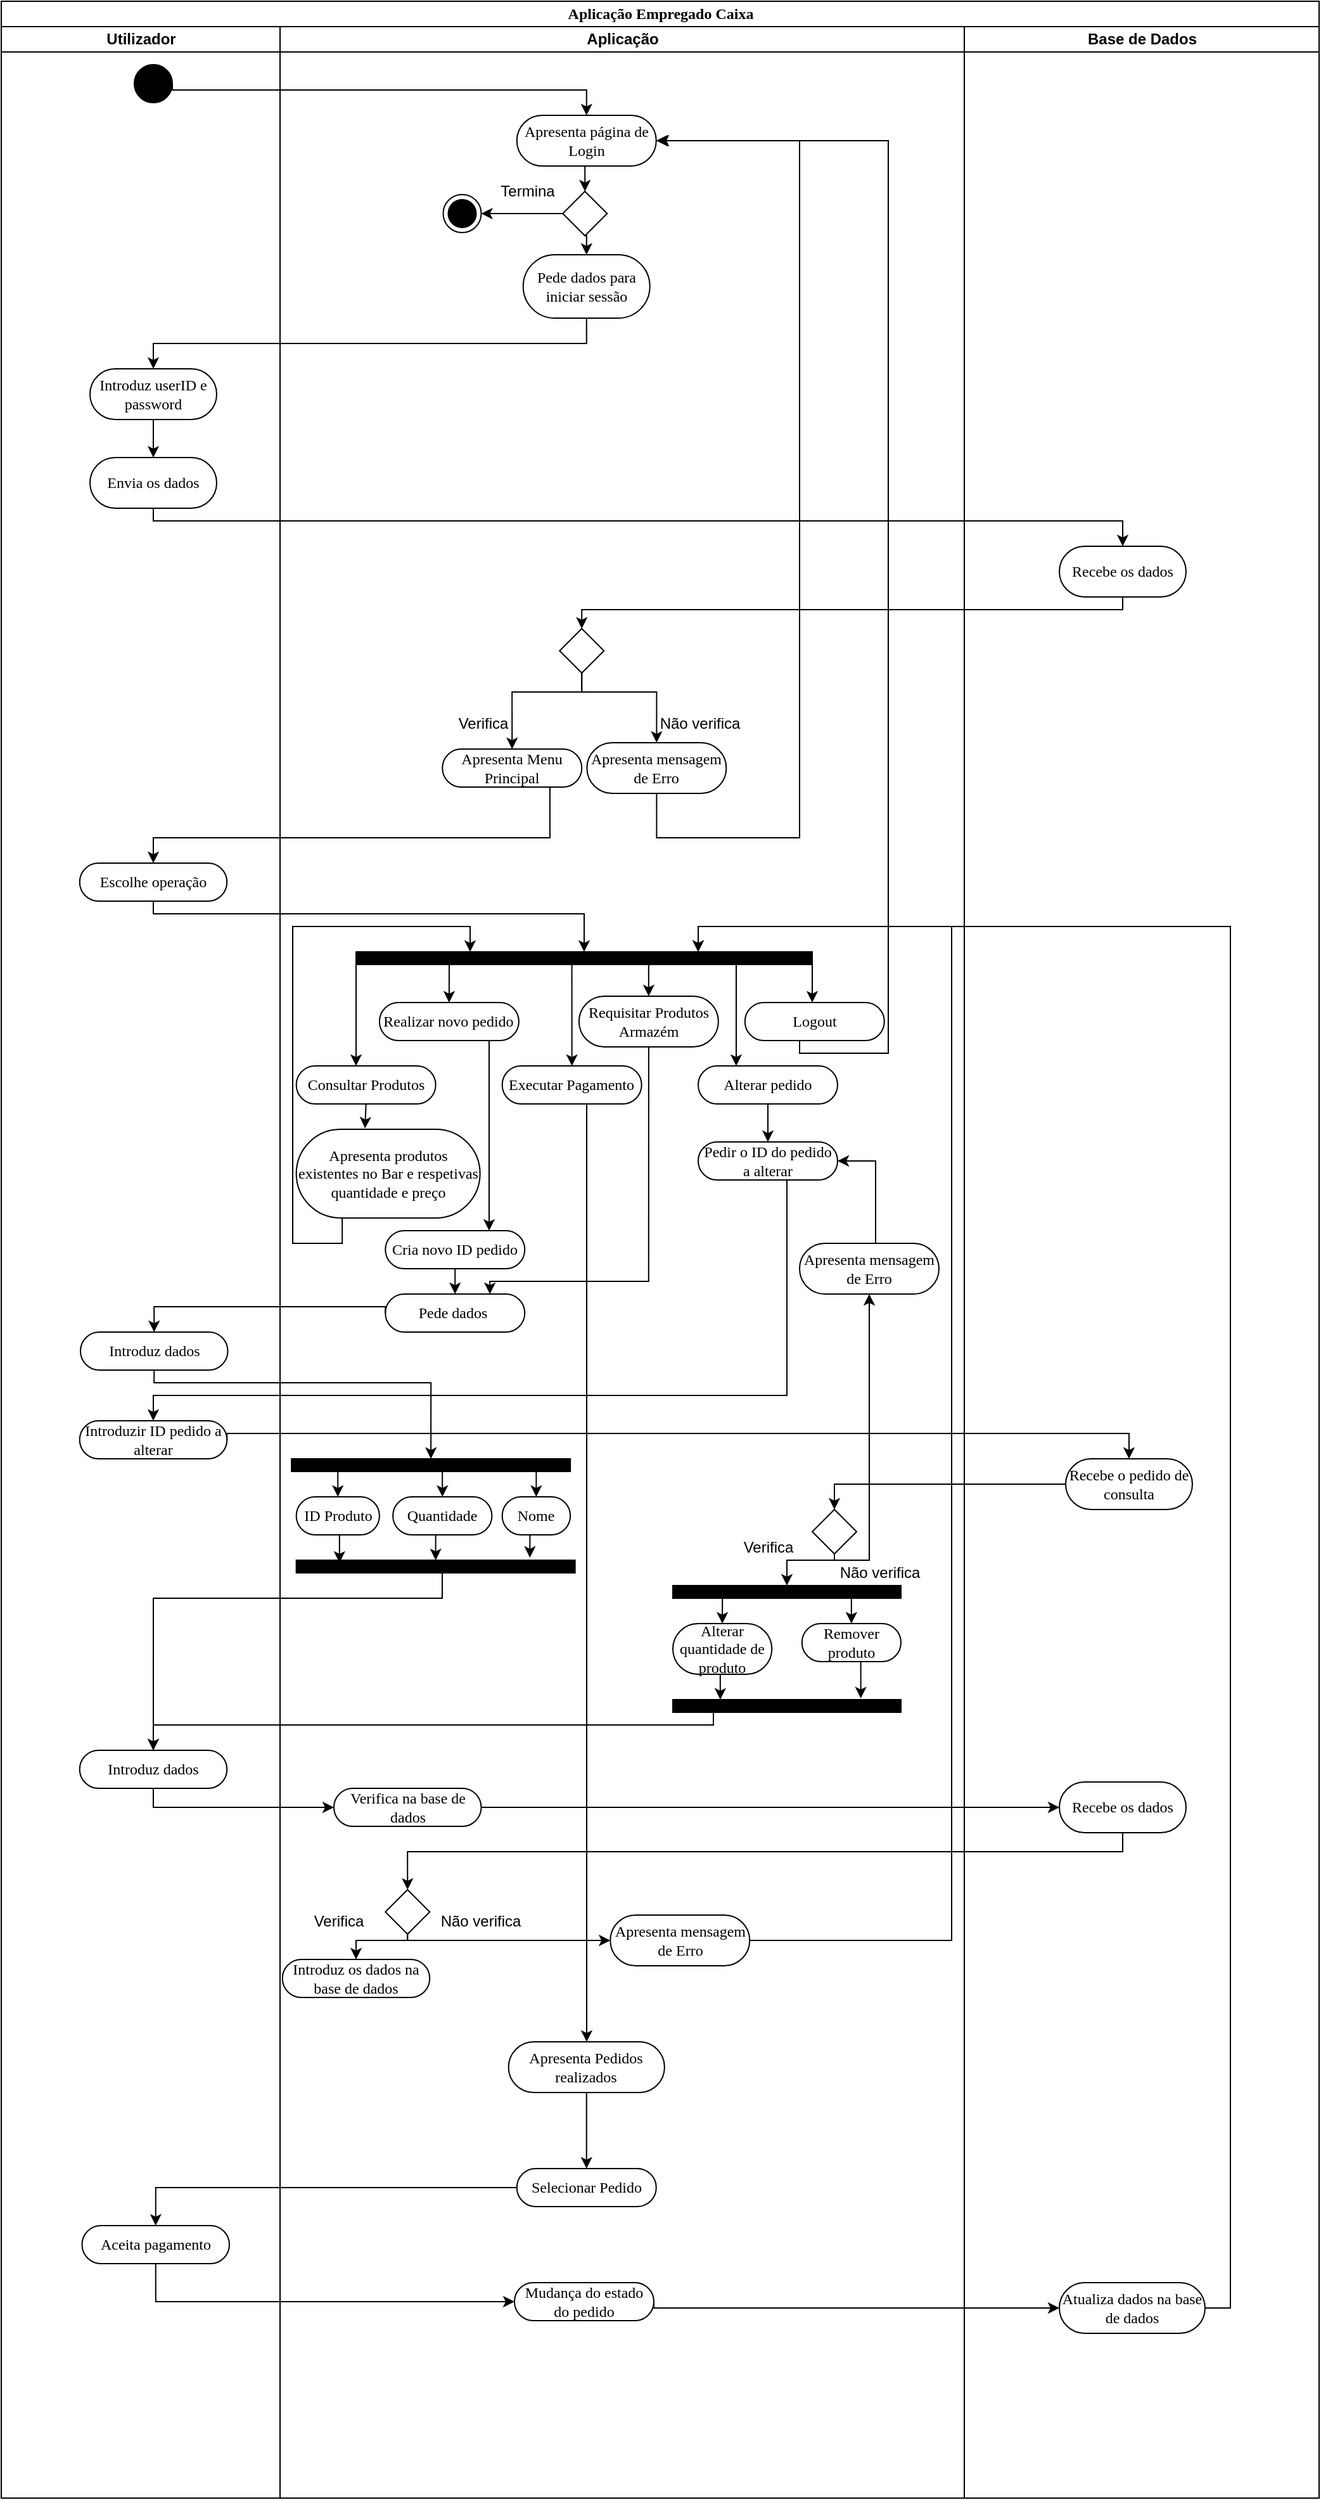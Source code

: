 <mxfile version="16.2.4" type="device"><diagram name="Page-1" id="0783ab3e-0a74-02c8-0abd-f7b4e66b4bec"><mxGraphModel dx="1261" dy="897" grid="1" gridSize="10" guides="1" tooltips="1" connect="1" arrows="1" fold="1" page="1" pageScale="1" pageWidth="850" pageHeight="1100" background="none" math="0" shadow="0"><root><mxCell id="0"/><mxCell id="1" parent="0"/><mxCell id="1c1d494c118603dd-1" value="Aplicação Empregado Caixa" style="swimlane;html=1;childLayout=stackLayout;startSize=20;rounded=0;shadow=0;comic=0;labelBackgroundColor=none;strokeWidth=1;fontFamily=Verdana;fontSize=12;align=center;" parent="1" vertex="1"><mxGeometry x="40" y="20" width="1040" height="1970" as="geometry"/></mxCell><mxCell id="1c1d494c118603dd-2" value="Utilizador" style="swimlane;html=1;startSize=20;" parent="1c1d494c118603dd-1" vertex="1"><mxGeometry y="20" width="220" height="1950" as="geometry"/></mxCell><mxCell id="60571a20871a0731-4" value="" style="ellipse;whiteSpace=wrap;html=1;rounded=0;shadow=0;comic=0;labelBackgroundColor=none;strokeWidth=1;fillColor=#000000;fontFamily=Verdana;fontSize=12;align=center;" parent="1c1d494c118603dd-2" vertex="1"><mxGeometry x="105" y="30" width="30" height="30" as="geometry"/></mxCell><mxCell id="WiKaV8xJIfg1n896hCT8-8" style="edgeStyle=orthogonalEdgeStyle;rounded=0;orthogonalLoop=1;jettySize=auto;html=1;exitX=0.5;exitY=1;exitDx=0;exitDy=0;entryX=0.5;entryY=0;entryDx=0;entryDy=0;" edge="1" parent="1c1d494c118603dd-2" source="WiKaV8xJIfg1n896hCT8-2" target="WiKaV8xJIfg1n896hCT8-7"><mxGeometry relative="1" as="geometry"/></mxCell><mxCell id="WiKaV8xJIfg1n896hCT8-2" value="Introduz userID e password" style="rounded=1;whiteSpace=wrap;html=1;shadow=0;comic=0;labelBackgroundColor=none;strokeWidth=1;fontFamily=Verdana;fontSize=12;align=center;arcSize=50;" vertex="1" parent="1c1d494c118603dd-2"><mxGeometry x="70" y="270" width="100" height="40" as="geometry"/></mxCell><mxCell id="WiKaV8xJIfg1n896hCT8-7" value="Envia os dados" style="rounded=1;whiteSpace=wrap;html=1;shadow=0;comic=0;labelBackgroundColor=none;strokeWidth=1;fontFamily=Verdana;fontSize=12;align=center;arcSize=50;" vertex="1" parent="1c1d494c118603dd-2"><mxGeometry x="70" y="340" width="100" height="40" as="geometry"/></mxCell><mxCell id="WiKaV8xJIfg1n896hCT8-70" value="Escolhe operação" style="rounded=1;whiteSpace=wrap;html=1;shadow=0;comic=0;labelBackgroundColor=none;strokeWidth=1;fontFamily=Verdana;fontSize=12;align=center;arcSize=50;" vertex="1" parent="1c1d494c118603dd-2"><mxGeometry x="61.87" y="660" width="116.25" height="30" as="geometry"/></mxCell><mxCell id="WiKaV8xJIfg1n896hCT8-84" value="Introduz dados" style="rounded=1;whiteSpace=wrap;html=1;shadow=0;comic=0;labelBackgroundColor=none;strokeWidth=1;fontFamily=Verdana;fontSize=12;align=center;arcSize=50;" vertex="1" parent="1c1d494c118603dd-2"><mxGeometry x="62.5" y="1030" width="116.25" height="30" as="geometry"/></mxCell><mxCell id="WiKaV8xJIfg1n896hCT8-108" value="Introduzir ID pedido a alterar" style="rounded=1;whiteSpace=wrap;html=1;shadow=0;comic=0;labelBackgroundColor=none;strokeWidth=1;fontFamily=Verdana;fontSize=12;align=center;arcSize=50;" vertex="1" parent="1c1d494c118603dd-2"><mxGeometry x="61.87" y="1100" width="116.25" height="30" as="geometry"/></mxCell><mxCell id="WiKaV8xJIfg1n896hCT8-122" value="Introduz dados" style="rounded=1;whiteSpace=wrap;html=1;shadow=0;comic=0;labelBackgroundColor=none;strokeWidth=1;fontFamily=Verdana;fontSize=12;align=center;arcSize=50;" vertex="1" parent="1c1d494c118603dd-2"><mxGeometry x="61.87" y="1360" width="116.25" height="30" as="geometry"/></mxCell><mxCell id="WiKaV8xJIfg1n896hCT8-198" value="Aceita pagamento" style="rounded=1;whiteSpace=wrap;html=1;shadow=0;comic=0;labelBackgroundColor=none;strokeWidth=1;fontFamily=Verdana;fontSize=12;align=center;arcSize=50;" vertex="1" parent="1c1d494c118603dd-2"><mxGeometry x="63.75" y="1735" width="116.25" height="30" as="geometry"/></mxCell><mxCell id="WiKaV8xJIfg1n896hCT8-199" style="edgeStyle=orthogonalEdgeStyle;rounded=0;orthogonalLoop=1;jettySize=auto;html=1;exitX=0;exitY=0.5;exitDx=0;exitDy=0;entryX=0.5;entryY=0;entryDx=0;entryDy=0;" edge="1" parent="1c1d494c118603dd-1" source="WiKaV8xJIfg1n896hCT8-197" target="WiKaV8xJIfg1n896hCT8-198"><mxGeometry relative="1" as="geometry"/></mxCell><mxCell id="1c1d494c118603dd-3" value="Aplicação" style="swimlane;html=1;startSize=20;" parent="1c1d494c118603dd-1" vertex="1"><mxGeometry x="220" y="20" width="540" height="1950" as="geometry"/></mxCell><mxCell id="WiKaV8xJIfg1n896hCT8-59" style="edgeStyle=orthogonalEdgeStyle;rounded=0;orthogonalLoop=1;jettySize=auto;html=1;exitX=0.5;exitY=1;exitDx=0;exitDy=0;entryX=0.5;entryY=0;entryDx=0;entryDy=0;" edge="1" parent="1c1d494c118603dd-3" source="60571a20871a0731-8" target="WiKaV8xJIfg1n896hCT8-57"><mxGeometry relative="1" as="geometry"/></mxCell><mxCell id="60571a20871a0731-8" value="Apresenta página de Login" style="rounded=1;whiteSpace=wrap;html=1;shadow=0;comic=0;labelBackgroundColor=none;strokeWidth=1;fontFamily=Verdana;fontSize=12;align=center;arcSize=50;" parent="1c1d494c118603dd-3" vertex="1"><mxGeometry x="186.88" y="70" width="110" height="40" as="geometry"/></mxCell><mxCell id="WiKaV8xJIfg1n896hCT8-1" value="Pede dados para iniciar sessão" style="rounded=1;whiteSpace=wrap;html=1;shadow=0;comic=0;labelBackgroundColor=none;strokeWidth=1;fontFamily=Verdana;fontSize=12;align=center;arcSize=50;" vertex="1" parent="1c1d494c118603dd-3"><mxGeometry x="191.88" y="180" width="100" height="50" as="geometry"/></mxCell><mxCell id="WiKaV8xJIfg1n896hCT8-24" value="Apresenta Menu Principal" style="rounded=1;whiteSpace=wrap;html=1;shadow=0;comic=0;labelBackgroundColor=none;strokeWidth=1;fontFamily=Verdana;fontSize=12;align=center;arcSize=50;" vertex="1" parent="1c1d494c118603dd-3"><mxGeometry x="128.13" y="570" width="110" height="30" as="geometry"/></mxCell><mxCell id="WiKaV8xJIfg1n896hCT8-46" style="edgeStyle=orthogonalEdgeStyle;rounded=0;orthogonalLoop=1;jettySize=auto;html=1;exitX=0.5;exitY=1;exitDx=0;exitDy=0;" edge="1" parent="1c1d494c118603dd-3" source="WiKaV8xJIfg1n896hCT8-26" target="WiKaV8xJIfg1n896hCT8-39"><mxGeometry relative="1" as="geometry"><Array as="points"><mxPoint x="420" y="740"/></Array></mxGeometry></mxCell><mxCell id="WiKaV8xJIfg1n896hCT8-47" style="edgeStyle=orthogonalEdgeStyle;rounded=0;orthogonalLoop=1;jettySize=auto;html=1;exitX=0.5;exitY=1;exitDx=0;exitDy=0;" edge="1" parent="1c1d494c118603dd-3" source="WiKaV8xJIfg1n896hCT8-26" target="WiKaV8xJIfg1n896hCT8-40"><mxGeometry relative="1" as="geometry"><Array as="points"><mxPoint x="360" y="740"/></Array></mxGeometry></mxCell><mxCell id="WiKaV8xJIfg1n896hCT8-50" style="edgeStyle=orthogonalEdgeStyle;rounded=0;orthogonalLoop=1;jettySize=auto;html=1;exitX=0.5;exitY=1;exitDx=0;exitDy=0;entryX=0.5;entryY=0;entryDx=0;entryDy=0;" edge="1" parent="1c1d494c118603dd-3" source="WiKaV8xJIfg1n896hCT8-26" target="WiKaV8xJIfg1n896hCT8-37"><mxGeometry relative="1" as="geometry"><Array as="points"><mxPoint x="133" y="740"/></Array></mxGeometry></mxCell><mxCell id="WiKaV8xJIfg1n896hCT8-51" style="edgeStyle=orthogonalEdgeStyle;rounded=0;orthogonalLoop=1;jettySize=auto;html=1;exitX=0.5;exitY=1;exitDx=0;exitDy=0;" edge="1" parent="1c1d494c118603dd-3" source="WiKaV8xJIfg1n896hCT8-26" target="WiKaV8xJIfg1n896hCT8-38"><mxGeometry relative="1" as="geometry"><Array as="points"><mxPoint x="60" y="740"/></Array></mxGeometry></mxCell><mxCell id="WiKaV8xJIfg1n896hCT8-189" style="edgeStyle=orthogonalEdgeStyle;rounded=0;orthogonalLoop=1;jettySize=auto;html=1;exitX=0.5;exitY=1;exitDx=0;exitDy=0;entryX=0.5;entryY=0;entryDx=0;entryDy=0;" edge="1" parent="1c1d494c118603dd-3" source="WiKaV8xJIfg1n896hCT8-26" target="WiKaV8xJIfg1n896hCT8-186"><mxGeometry relative="1" as="geometry"><Array as="points"><mxPoint x="230" y="740"/></Array></mxGeometry></mxCell><mxCell id="WiKaV8xJIfg1n896hCT8-190" style="edgeStyle=orthogonalEdgeStyle;rounded=0;orthogonalLoop=1;jettySize=auto;html=1;exitX=0.75;exitY=1;exitDx=0;exitDy=0;entryX=0.5;entryY=0;entryDx=0;entryDy=0;" edge="1" parent="1c1d494c118603dd-3" source="WiKaV8xJIfg1n896hCT8-26" target="WiKaV8xJIfg1n896hCT8-184"><mxGeometry relative="1" as="geometry"><Array as="points"><mxPoint x="291" y="740"/></Array></mxGeometry></mxCell><mxCell id="WiKaV8xJIfg1n896hCT8-26" value="" style="whiteSpace=wrap;html=1;rounded=0;shadow=0;comic=0;labelBackgroundColor=none;strokeWidth=1;fillColor=#000000;fontFamily=Verdana;fontSize=12;align=center;rotation=0;" vertex="1" parent="1c1d494c118603dd-3"><mxGeometry x="60" y="730" width="360" height="10" as="geometry"/></mxCell><mxCell id="WiKaV8xJIfg1n896hCT8-188" style="edgeStyle=orthogonalEdgeStyle;rounded=0;orthogonalLoop=1;jettySize=auto;html=1;exitX=0.75;exitY=1;exitDx=0;exitDy=0;" edge="1" parent="1c1d494c118603dd-3" source="WiKaV8xJIfg1n896hCT8-37" target="WiKaV8xJIfg1n896hCT8-101"><mxGeometry relative="1" as="geometry"><Array as="points"><mxPoint x="165" y="800"/></Array></mxGeometry></mxCell><mxCell id="WiKaV8xJIfg1n896hCT8-37" value="Realizar novo pedido" style="rounded=1;whiteSpace=wrap;html=1;shadow=0;comic=0;labelBackgroundColor=none;strokeWidth=1;fontFamily=Verdana;fontSize=12;align=center;arcSize=50;" vertex="1" parent="1c1d494c118603dd-3"><mxGeometry x="78.45" y="770" width="110" height="30" as="geometry"/></mxCell><mxCell id="WiKaV8xJIfg1n896hCT8-187" style="edgeStyle=orthogonalEdgeStyle;rounded=0;orthogonalLoop=1;jettySize=auto;html=1;exitX=0.5;exitY=1;exitDx=0;exitDy=0;entryX=0.374;entryY=-0.01;entryDx=0;entryDy=0;entryPerimeter=0;" edge="1" parent="1c1d494c118603dd-3" source="WiKaV8xJIfg1n896hCT8-38" target="WiKaV8xJIfg1n896hCT8-75"><mxGeometry relative="1" as="geometry"/></mxCell><mxCell id="WiKaV8xJIfg1n896hCT8-38" value="Consultar Produtos" style="rounded=1;whiteSpace=wrap;html=1;shadow=0;comic=0;labelBackgroundColor=none;strokeWidth=1;fontFamily=Verdana;fontSize=12;align=center;arcSize=50;" vertex="1" parent="1c1d494c118603dd-3"><mxGeometry x="12.83" y="820" width="110" height="30" as="geometry"/></mxCell><mxCell id="WiKaV8xJIfg1n896hCT8-73" style="edgeStyle=orthogonalEdgeStyle;rounded=0;orthogonalLoop=1;jettySize=auto;html=1;exitX=0.5;exitY=1;exitDx=0;exitDy=0;entryX=1;entryY=0.5;entryDx=0;entryDy=0;" edge="1" parent="1c1d494c118603dd-3" source="WiKaV8xJIfg1n896hCT8-39" target="60571a20871a0731-8"><mxGeometry relative="1" as="geometry"><Array as="points"><mxPoint x="410" y="800"/><mxPoint x="410" y="810"/><mxPoint x="480" y="810"/><mxPoint x="480" y="90"/></Array></mxGeometry></mxCell><mxCell id="WiKaV8xJIfg1n896hCT8-39" value="Logout" style="rounded=1;whiteSpace=wrap;html=1;shadow=0;comic=0;labelBackgroundColor=none;strokeWidth=1;fontFamily=Verdana;fontSize=12;align=center;arcSize=50;" vertex="1" parent="1c1d494c118603dd-3"><mxGeometry x="366.88" y="770" width="110" height="30" as="geometry"/></mxCell><mxCell id="WiKaV8xJIfg1n896hCT8-111" style="edgeStyle=orthogonalEdgeStyle;rounded=0;orthogonalLoop=1;jettySize=auto;html=1;exitX=0.5;exitY=1;exitDx=0;exitDy=0;entryX=0.5;entryY=0;entryDx=0;entryDy=0;" edge="1" parent="1c1d494c118603dd-3" source="WiKaV8xJIfg1n896hCT8-40" target="WiKaV8xJIfg1n896hCT8-109"><mxGeometry relative="1" as="geometry"><Array as="points"><mxPoint x="385" y="850"/></Array></mxGeometry></mxCell><mxCell id="WiKaV8xJIfg1n896hCT8-40" value="Alterar pedido" style="rounded=1;whiteSpace=wrap;html=1;shadow=0;comic=0;labelBackgroundColor=none;strokeWidth=1;fontFamily=Verdana;fontSize=12;align=center;arcSize=50;" vertex="1" parent="1c1d494c118603dd-3"><mxGeometry x="330" y="820" width="110" height="30" as="geometry"/></mxCell><mxCell id="WiKaV8xJIfg1n896hCT8-14" value="" style="rhombus;whiteSpace=wrap;html=1;" vertex="1" parent="1c1d494c118603dd-3"><mxGeometry x="220.63" y="475" width="35" height="35" as="geometry"/></mxCell><mxCell id="WiKaV8xJIfg1n896hCT8-18" style="edgeStyle=orthogonalEdgeStyle;rounded=0;orthogonalLoop=1;jettySize=auto;html=1;exitX=0.5;exitY=1;exitDx=0;exitDy=0;entryX=0.5;entryY=0;entryDx=0;entryDy=0;" edge="1" parent="1c1d494c118603dd-3" source="WiKaV8xJIfg1n896hCT8-14" target="WiKaV8xJIfg1n896hCT8-24"><mxGeometry relative="1" as="geometry"><mxPoint x="183.13" y="540" as="targetPoint"/><Array as="points"><mxPoint x="238" y="525"/><mxPoint x="183" y="525"/></Array></mxGeometry></mxCell><mxCell id="WiKaV8xJIfg1n896hCT8-20" style="edgeStyle=orthogonalEdgeStyle;rounded=0;orthogonalLoop=1;jettySize=auto;html=1;exitX=0.5;exitY=1;exitDx=0;exitDy=0;entryX=0.5;entryY=0;entryDx=0;entryDy=0;" edge="1" parent="1c1d494c118603dd-3" source="WiKaV8xJIfg1n896hCT8-14" target="WiKaV8xJIfg1n896hCT8-77"><mxGeometry relative="1" as="geometry"><mxPoint x="298.13" y="540" as="targetPoint"/><Array as="points"><mxPoint x="238" y="525"/><mxPoint x="297" y="525"/></Array></mxGeometry></mxCell><mxCell id="WiKaV8xJIfg1n896hCT8-53" value="" style="ellipse;html=1;shape=endState;fillColor=#000000;strokeColor=#000000;" vertex="1" parent="1c1d494c118603dd-3"><mxGeometry x="128.75" y="132.5" width="30" height="30" as="geometry"/></mxCell><mxCell id="WiKaV8xJIfg1n896hCT8-60" style="edgeStyle=orthogonalEdgeStyle;rounded=0;orthogonalLoop=1;jettySize=auto;html=1;exitX=0.5;exitY=1;exitDx=0;exitDy=0;entryX=0.5;entryY=0;entryDx=0;entryDy=0;" edge="1" parent="1c1d494c118603dd-3" source="WiKaV8xJIfg1n896hCT8-57" target="WiKaV8xJIfg1n896hCT8-1"><mxGeometry relative="1" as="geometry"/></mxCell><mxCell id="WiKaV8xJIfg1n896hCT8-61" style="edgeStyle=orthogonalEdgeStyle;rounded=0;orthogonalLoop=1;jettySize=auto;html=1;exitX=0;exitY=0.5;exitDx=0;exitDy=0;entryX=1;entryY=0.5;entryDx=0;entryDy=0;" edge="1" parent="1c1d494c118603dd-3" source="WiKaV8xJIfg1n896hCT8-57" target="WiKaV8xJIfg1n896hCT8-53"><mxGeometry relative="1" as="geometry"/></mxCell><mxCell id="WiKaV8xJIfg1n896hCT8-57" value="" style="rhombus;whiteSpace=wrap;html=1;" vertex="1" parent="1c1d494c118603dd-3"><mxGeometry x="223.13" y="130" width="35" height="35" as="geometry"/></mxCell><mxCell id="WiKaV8xJIfg1n896hCT8-181" style="edgeStyle=orthogonalEdgeStyle;rounded=0;orthogonalLoop=1;jettySize=auto;html=1;exitX=0.25;exitY=1;exitDx=0;exitDy=0;entryX=0.25;entryY=0;entryDx=0;entryDy=0;" edge="1" parent="1c1d494c118603dd-3" source="WiKaV8xJIfg1n896hCT8-75" target="WiKaV8xJIfg1n896hCT8-26"><mxGeometry relative="1" as="geometry"><Array as="points"><mxPoint x="49" y="960"/><mxPoint x="10" y="960"/><mxPoint x="10" y="710"/><mxPoint x="150" y="710"/></Array></mxGeometry></mxCell><mxCell id="WiKaV8xJIfg1n896hCT8-75" value="Apresenta produtos existentes no Bar e respetivas quantidade e preço" style="rounded=1;whiteSpace=wrap;html=1;shadow=0;comic=0;labelBackgroundColor=none;strokeWidth=1;fontFamily=Verdana;fontSize=12;align=center;arcSize=50;" vertex="1" parent="1c1d494c118603dd-3"><mxGeometry x="12.83" y="870" width="145" height="70" as="geometry"/></mxCell><mxCell id="WiKaV8xJIfg1n896hCT8-80" style="edgeStyle=orthogonalEdgeStyle;rounded=0;orthogonalLoop=1;jettySize=auto;html=1;exitX=0.5;exitY=1;exitDx=0;exitDy=0;" edge="1" parent="1c1d494c118603dd-3" source="WiKaV8xJIfg1n896hCT8-77"><mxGeometry relative="1" as="geometry"><mxPoint x="298" y="90" as="targetPoint"/><Array as="points"><mxPoint x="298" y="640"/><mxPoint x="410" y="640"/><mxPoint x="410" y="90"/></Array></mxGeometry></mxCell><mxCell id="WiKaV8xJIfg1n896hCT8-77" value="Apresenta mensagem de Erro" style="rounded=1;whiteSpace=wrap;html=1;shadow=0;comic=0;labelBackgroundColor=none;strokeWidth=1;fontFamily=Verdana;fontSize=12;align=center;arcSize=50;" vertex="1" parent="1c1d494c118603dd-3"><mxGeometry x="242.19" y="565" width="110" height="40" as="geometry"/></mxCell><mxCell id="WiKaV8xJIfg1n896hCT8-95" style="edgeStyle=orthogonalEdgeStyle;rounded=0;orthogonalLoop=1;jettySize=auto;html=1;exitX=0.5;exitY=1;exitDx=0;exitDy=0;entryX=0.5;entryY=0;entryDx=0;entryDy=0;" edge="1" parent="1c1d494c118603dd-3" source="WiKaV8xJIfg1n896hCT8-91" target="WiKaV8xJIfg1n896hCT8-92"><mxGeometry relative="1" as="geometry"><Array as="points"><mxPoint x="46.07" y="1140"/></Array></mxGeometry></mxCell><mxCell id="WiKaV8xJIfg1n896hCT8-96" style="edgeStyle=orthogonalEdgeStyle;rounded=0;orthogonalLoop=1;jettySize=auto;html=1;exitX=0.5;exitY=1;exitDx=0;exitDy=0;entryX=0.5;entryY=0;entryDx=0;entryDy=0;" edge="1" parent="1c1d494c118603dd-3" source="WiKaV8xJIfg1n896hCT8-91" target="WiKaV8xJIfg1n896hCT8-94"><mxGeometry relative="1" as="geometry"><Array as="points"><mxPoint x="202.07" y="1140"/></Array></mxGeometry></mxCell><mxCell id="WiKaV8xJIfg1n896hCT8-97" style="edgeStyle=orthogonalEdgeStyle;rounded=0;orthogonalLoop=1;jettySize=auto;html=1;exitX=0.5;exitY=1;exitDx=0;exitDy=0;entryX=0.5;entryY=0;entryDx=0;entryDy=0;" edge="1" parent="1c1d494c118603dd-3" source="WiKaV8xJIfg1n896hCT8-91" target="WiKaV8xJIfg1n896hCT8-93"><mxGeometry relative="1" as="geometry"/></mxCell><mxCell id="WiKaV8xJIfg1n896hCT8-91" value="" style="whiteSpace=wrap;html=1;rounded=0;shadow=0;comic=0;labelBackgroundColor=none;strokeWidth=1;fillColor=#000000;fontFamily=Verdana;fontSize=12;align=center;rotation=0;" vertex="1" parent="1c1d494c118603dd-3"><mxGeometry x="9.07" y="1130" width="220" height="10" as="geometry"/></mxCell><mxCell id="WiKaV8xJIfg1n896hCT8-195" style="edgeStyle=orthogonalEdgeStyle;rounded=0;orthogonalLoop=1;jettySize=auto;html=1;exitX=0.5;exitY=1;exitDx=0;exitDy=0;entryX=0.155;entryY=0.2;entryDx=0;entryDy=0;entryPerimeter=0;" edge="1" parent="1c1d494c118603dd-3" source="WiKaV8xJIfg1n896hCT8-92" target="WiKaV8xJIfg1n896hCT8-126"><mxGeometry relative="1" as="geometry"/></mxCell><mxCell id="WiKaV8xJIfg1n896hCT8-92" value="ID Produto" style="rounded=1;whiteSpace=wrap;html=1;shadow=0;comic=0;labelBackgroundColor=none;strokeWidth=1;fontFamily=Verdana;fontSize=12;align=center;arcSize=50;" vertex="1" parent="1c1d494c118603dd-3"><mxGeometry x="12.83" y="1160" width="65.62" height="30" as="geometry"/></mxCell><mxCell id="WiKaV8xJIfg1n896hCT8-93" value="Quantidade" style="rounded=1;whiteSpace=wrap;html=1;shadow=0;comic=0;labelBackgroundColor=none;strokeWidth=1;fontFamily=Verdana;fontSize=12;align=center;arcSize=50;" vertex="1" parent="1c1d494c118603dd-3"><mxGeometry x="89.07" y="1160" width="78.12" height="30" as="geometry"/></mxCell><mxCell id="WiKaV8xJIfg1n896hCT8-128" style="edgeStyle=orthogonalEdgeStyle;rounded=0;orthogonalLoop=1;jettySize=auto;html=1;exitX=0.5;exitY=1;exitDx=0;exitDy=0;entryX=0.838;entryY=-0.2;entryDx=0;entryDy=0;entryPerimeter=0;" edge="1" parent="1c1d494c118603dd-3" source="WiKaV8xJIfg1n896hCT8-94" target="WiKaV8xJIfg1n896hCT8-126"><mxGeometry relative="1" as="geometry"/></mxCell><mxCell id="WiKaV8xJIfg1n896hCT8-94" value="Nome" style="rounded=1;whiteSpace=wrap;html=1;shadow=0;comic=0;labelBackgroundColor=none;strokeWidth=1;fontFamily=Verdana;fontSize=12;align=center;arcSize=50;" vertex="1" parent="1c1d494c118603dd-3"><mxGeometry x="175.33" y="1160" width="53.74" height="30" as="geometry"/></mxCell><mxCell id="WiKaV8xJIfg1n896hCT8-104" style="edgeStyle=orthogonalEdgeStyle;rounded=0;orthogonalLoop=1;jettySize=auto;html=1;exitX=0.5;exitY=1;exitDx=0;exitDy=0;entryX=0.5;entryY=0;entryDx=0;entryDy=0;" edge="1" parent="1c1d494c118603dd-3" source="WiKaV8xJIfg1n896hCT8-101" target="WiKaV8xJIfg1n896hCT8-102"><mxGeometry relative="1" as="geometry"/></mxCell><mxCell id="WiKaV8xJIfg1n896hCT8-101" value="Cria novo ID pedido" style="rounded=1;whiteSpace=wrap;html=1;shadow=0;comic=0;labelBackgroundColor=none;strokeWidth=1;fontFamily=Verdana;fontSize=12;align=center;arcSize=50;" vertex="1" parent="1c1d494c118603dd-3"><mxGeometry x="83.13" y="950" width="110" height="30" as="geometry"/></mxCell><mxCell id="WiKaV8xJIfg1n896hCT8-102" value="Pede dados&amp;nbsp;" style="rounded=1;whiteSpace=wrap;html=1;shadow=0;comic=0;labelBackgroundColor=none;strokeWidth=1;fontFamily=Verdana;fontSize=12;align=center;arcSize=50;" vertex="1" parent="1c1d494c118603dd-3"><mxGeometry x="83.13" y="1000" width="110" height="30" as="geometry"/></mxCell><mxCell id="WiKaV8xJIfg1n896hCT8-109" value="Pedir o ID do pedido a alterar" style="rounded=1;whiteSpace=wrap;html=1;shadow=0;comic=0;labelBackgroundColor=none;strokeWidth=1;fontFamily=Verdana;fontSize=12;align=center;arcSize=50;" vertex="1" parent="1c1d494c118603dd-3"><mxGeometry x="330" y="880" width="110" height="30" as="geometry"/></mxCell><mxCell id="WiKaV8xJIfg1n896hCT8-120" style="edgeStyle=orthogonalEdgeStyle;rounded=0;orthogonalLoop=1;jettySize=auto;html=1;exitX=0.25;exitY=1;exitDx=0;exitDy=0;entryX=0.5;entryY=0;entryDx=0;entryDy=0;" edge="1" parent="1c1d494c118603dd-3" source="WiKaV8xJIfg1n896hCT8-114" target="WiKaV8xJIfg1n896hCT8-118"><mxGeometry relative="1" as="geometry"/></mxCell><mxCell id="WiKaV8xJIfg1n896hCT8-121" style="edgeStyle=orthogonalEdgeStyle;rounded=0;orthogonalLoop=1;jettySize=auto;html=1;exitX=0.75;exitY=1;exitDx=0;exitDy=0;entryX=0.5;entryY=0;entryDx=0;entryDy=0;" edge="1" parent="1c1d494c118603dd-3" source="WiKaV8xJIfg1n896hCT8-114" target="WiKaV8xJIfg1n896hCT8-119"><mxGeometry relative="1" as="geometry"><Array as="points"><mxPoint x="451.37" y="1240"/></Array></mxGeometry></mxCell><mxCell id="WiKaV8xJIfg1n896hCT8-114" value="" style="whiteSpace=wrap;html=1;rounded=0;shadow=0;comic=0;labelBackgroundColor=none;strokeWidth=1;fillColor=#000000;fontFamily=Verdana;fontSize=12;align=center;rotation=0;" vertex="1" parent="1c1d494c118603dd-3"><mxGeometry x="310" y="1230" width="180" height="10" as="geometry"/></mxCell><mxCell id="WiKaV8xJIfg1n896hCT8-131" style="edgeStyle=orthogonalEdgeStyle;rounded=0;orthogonalLoop=1;jettySize=auto;html=1;exitX=0.5;exitY=1;exitDx=0;exitDy=0;entryX=0.208;entryY=0;entryDx=0;entryDy=0;entryPerimeter=0;" edge="1" parent="1c1d494c118603dd-3" source="WiKaV8xJIfg1n896hCT8-118" target="WiKaV8xJIfg1n896hCT8-130"><mxGeometry relative="1" as="geometry"/></mxCell><mxCell id="WiKaV8xJIfg1n896hCT8-118" value="Alterar quantidade de produto" style="rounded=1;whiteSpace=wrap;html=1;shadow=0;comic=0;labelBackgroundColor=none;strokeWidth=1;fontFamily=Verdana;fontSize=12;align=center;arcSize=50;" vertex="1" parent="1c1d494c118603dd-3"><mxGeometry x="310" y="1260" width="78.12" height="40" as="geometry"/></mxCell><mxCell id="WiKaV8xJIfg1n896hCT8-132" style="edgeStyle=orthogonalEdgeStyle;rounded=0;orthogonalLoop=1;jettySize=auto;html=1;exitX=0.5;exitY=1;exitDx=0;exitDy=0;entryX=0.824;entryY=-0.1;entryDx=0;entryDy=0;entryPerimeter=0;" edge="1" parent="1c1d494c118603dd-3" source="WiKaV8xJIfg1n896hCT8-119" target="WiKaV8xJIfg1n896hCT8-130"><mxGeometry relative="1" as="geometry"/></mxCell><mxCell id="WiKaV8xJIfg1n896hCT8-119" value="Remover produto" style="rounded=1;whiteSpace=wrap;html=1;shadow=0;comic=0;labelBackgroundColor=none;strokeWidth=1;fontFamily=Verdana;fontSize=12;align=center;arcSize=50;" vertex="1" parent="1c1d494c118603dd-3"><mxGeometry x="411.88" y="1260" width="78.12" height="30" as="geometry"/></mxCell><mxCell id="WiKaV8xJIfg1n896hCT8-126" value="" style="whiteSpace=wrap;html=1;rounded=0;shadow=0;comic=0;labelBackgroundColor=none;strokeWidth=1;fillColor=#000000;fontFamily=Verdana;fontSize=12;align=center;rotation=0;" vertex="1" parent="1c1d494c118603dd-3"><mxGeometry x="12.83" y="1210" width="220" height="10" as="geometry"/></mxCell><mxCell id="WiKaV8xJIfg1n896hCT8-124" style="edgeStyle=orthogonalEdgeStyle;rounded=0;orthogonalLoop=1;jettySize=auto;html=1;exitX=0.5;exitY=1;exitDx=0;exitDy=0;entryX=0.5;entryY=0;entryDx=0;entryDy=0;" edge="1" parent="1c1d494c118603dd-3" source="WiKaV8xJIfg1n896hCT8-93" target="WiKaV8xJIfg1n896hCT8-126"><mxGeometry relative="1" as="geometry"><mxPoint x="128.44" y="1260" as="targetPoint"/></mxGeometry></mxCell><mxCell id="WiKaV8xJIfg1n896hCT8-130" value="" style="whiteSpace=wrap;html=1;rounded=0;shadow=0;comic=0;labelBackgroundColor=none;strokeWidth=1;fillColor=#000000;fontFamily=Verdana;fontSize=12;align=center;rotation=0;" vertex="1" parent="1c1d494c118603dd-3"><mxGeometry x="310" y="1320" width="180" height="10" as="geometry"/></mxCell><mxCell id="WiKaV8xJIfg1n896hCT8-138" value="Não verifica" style="text;html=1;align=center;verticalAlign=middle;resizable=0;points=[];autosize=1;strokeColor=none;fillColor=none;" vertex="1" parent="1c1d494c118603dd-3"><mxGeometry x="290.63" y="540" width="80" height="20" as="geometry"/></mxCell><mxCell id="WiKaV8xJIfg1n896hCT8-139" value="Verifica" style="text;html=1;align=center;verticalAlign=middle;resizable=0;points=[];autosize=1;strokeColor=none;fillColor=none;" vertex="1" parent="1c1d494c118603dd-3"><mxGeometry x="135" y="540" width="50" height="20" as="geometry"/></mxCell><mxCell id="WiKaV8xJIfg1n896hCT8-150" style="edgeStyle=orthogonalEdgeStyle;rounded=0;orthogonalLoop=1;jettySize=auto;html=1;exitX=0.5;exitY=1;exitDx=0;exitDy=0;entryX=0.5;entryY=0;entryDx=0;entryDy=0;" edge="1" parent="1c1d494c118603dd-3" source="WiKaV8xJIfg1n896hCT8-137" target="WiKaV8xJIfg1n896hCT8-114"><mxGeometry relative="1" as="geometry"><Array as="points"><mxPoint x="437.37" y="1210"/><mxPoint x="400.37" y="1210"/></Array></mxGeometry></mxCell><mxCell id="WiKaV8xJIfg1n896hCT8-193" style="edgeStyle=orthogonalEdgeStyle;rounded=0;orthogonalLoop=1;jettySize=auto;html=1;exitX=0.5;exitY=1;exitDx=0;exitDy=0;" edge="1" parent="1c1d494c118603dd-3" source="WiKaV8xJIfg1n896hCT8-137" target="WiKaV8xJIfg1n896hCT8-169"><mxGeometry relative="1" as="geometry"><Array as="points"><mxPoint x="438" y="1210"/><mxPoint x="465" y="1210"/></Array></mxGeometry></mxCell><mxCell id="WiKaV8xJIfg1n896hCT8-137" value="" style="rhombus;whiteSpace=wrap;html=1;" vertex="1" parent="1c1d494c118603dd-3"><mxGeometry x="420" y="1170" width="35" height="35" as="geometry"/></mxCell><mxCell id="WiKaV8xJIfg1n896hCT8-148" value="Não verifica" style="text;html=1;align=center;verticalAlign=middle;resizable=0;points=[];autosize=1;strokeColor=none;fillColor=none;" vertex="1" parent="1c1d494c118603dd-3"><mxGeometry x="433.12" y="1210" width="80" height="20" as="geometry"/></mxCell><mxCell id="WiKaV8xJIfg1n896hCT8-146" value="Verifica" style="text;html=1;align=center;verticalAlign=middle;resizable=0;points=[];autosize=1;strokeColor=none;fillColor=none;" vertex="1" parent="1c1d494c118603dd-3"><mxGeometry x="360.0" y="1190" width="50" height="20" as="geometry"/></mxCell><mxCell id="WiKaV8xJIfg1n896hCT8-161" value="Verifica na base de dados" style="rounded=1;whiteSpace=wrap;html=1;shadow=0;comic=0;labelBackgroundColor=none;strokeWidth=1;fontFamily=Verdana;fontSize=12;align=center;arcSize=50;" vertex="1" parent="1c1d494c118603dd-3"><mxGeometry x="42.5" y="1390" width="116.25" height="30" as="geometry"/></mxCell><mxCell id="WiKaV8xJIfg1n896hCT8-168" style="edgeStyle=orthogonalEdgeStyle;rounded=0;orthogonalLoop=1;jettySize=auto;html=1;exitX=0.5;exitY=1;exitDx=0;exitDy=0;entryX=0.5;entryY=0;entryDx=0;entryDy=0;" edge="1" parent="1c1d494c118603dd-3" source="WiKaV8xJIfg1n896hCT8-164" target="WiKaV8xJIfg1n896hCT8-167"><mxGeometry relative="1" as="geometry"><Array as="points"><mxPoint x="101" y="1510"/><mxPoint x="60" y="1510"/></Array></mxGeometry></mxCell><mxCell id="WiKaV8xJIfg1n896hCT8-179" style="edgeStyle=orthogonalEdgeStyle;rounded=0;orthogonalLoop=1;jettySize=auto;html=1;exitX=0.5;exitY=1;exitDx=0;exitDy=0;" edge="1" parent="1c1d494c118603dd-3" source="WiKaV8xJIfg1n896hCT8-164" target="WiKaV8xJIfg1n896hCT8-178"><mxGeometry relative="1" as="geometry"><Array as="points"><mxPoint x="101" y="1510"/></Array></mxGeometry></mxCell><mxCell id="WiKaV8xJIfg1n896hCT8-164" value="" style="rhombus;whiteSpace=wrap;html=1;" vertex="1" parent="1c1d494c118603dd-3"><mxGeometry x="83.13" y="1470" width="35" height="35" as="geometry"/></mxCell><mxCell id="WiKaV8xJIfg1n896hCT8-165" value="Verifica" style="text;html=1;align=center;verticalAlign=middle;resizable=0;points=[];autosize=1;strokeColor=none;fillColor=none;" vertex="1" parent="1c1d494c118603dd-3"><mxGeometry x="20.64" y="1485" width="50" height="20" as="geometry"/></mxCell><mxCell id="WiKaV8xJIfg1n896hCT8-167" value="Introduz os dados na base de dados" style="rounded=1;whiteSpace=wrap;html=1;shadow=0;comic=0;labelBackgroundColor=none;strokeWidth=1;fontFamily=Verdana;fontSize=12;align=center;arcSize=50;" vertex="1" parent="1c1d494c118603dd-3"><mxGeometry x="1.88" y="1525" width="116.25" height="30" as="geometry"/></mxCell><mxCell id="WiKaV8xJIfg1n896hCT8-171" style="edgeStyle=orthogonalEdgeStyle;rounded=0;orthogonalLoop=1;jettySize=auto;html=1;exitX=0.5;exitY=0;exitDx=0;exitDy=0;entryX=1;entryY=0.5;entryDx=0;entryDy=0;" edge="1" parent="1c1d494c118603dd-3" source="WiKaV8xJIfg1n896hCT8-169" target="WiKaV8xJIfg1n896hCT8-109"><mxGeometry relative="1" as="geometry"><Array as="points"><mxPoint x="470" y="960"/><mxPoint x="470" y="895"/></Array></mxGeometry></mxCell><mxCell id="WiKaV8xJIfg1n896hCT8-169" value="Apresenta mensagem de Erro" style="rounded=1;whiteSpace=wrap;html=1;shadow=0;comic=0;labelBackgroundColor=none;strokeWidth=1;fontFamily=Verdana;fontSize=12;align=center;arcSize=50;" vertex="1" parent="1c1d494c118603dd-3"><mxGeometry x="410.0" y="960" width="110" height="40" as="geometry"/></mxCell><mxCell id="WiKaV8xJIfg1n896hCT8-177" value="Não verifica" style="text;html=1;align=center;verticalAlign=middle;resizable=0;points=[];autosize=1;strokeColor=none;fillColor=none;" vertex="1" parent="1c1d494c118603dd-3"><mxGeometry x="118.13" y="1485" width="80" height="20" as="geometry"/></mxCell><mxCell id="WiKaV8xJIfg1n896hCT8-180" style="edgeStyle=orthogonalEdgeStyle;rounded=0;orthogonalLoop=1;jettySize=auto;html=1;exitX=1;exitY=0.5;exitDx=0;exitDy=0;entryX=0.75;entryY=0;entryDx=0;entryDy=0;" edge="1" parent="1c1d494c118603dd-3" source="WiKaV8xJIfg1n896hCT8-178" target="WiKaV8xJIfg1n896hCT8-26"><mxGeometry relative="1" as="geometry"><Array as="points"><mxPoint x="530" y="1510"/><mxPoint x="530" y="710"/><mxPoint x="330" y="710"/></Array></mxGeometry></mxCell><mxCell id="WiKaV8xJIfg1n896hCT8-178" value="Apresenta mensagem de Erro" style="rounded=1;whiteSpace=wrap;html=1;shadow=0;comic=0;labelBackgroundColor=none;strokeWidth=1;fontFamily=Verdana;fontSize=12;align=center;arcSize=50;" vertex="1" parent="1c1d494c118603dd-3"><mxGeometry x="260.63" y="1490" width="110" height="40" as="geometry"/></mxCell><mxCell id="WiKaV8xJIfg1n896hCT8-192" style="edgeStyle=orthogonalEdgeStyle;rounded=0;orthogonalLoop=1;jettySize=auto;html=1;exitX=0.5;exitY=1;exitDx=0;exitDy=0;entryX=0.75;entryY=0;entryDx=0;entryDy=0;" edge="1" parent="1c1d494c118603dd-3" source="WiKaV8xJIfg1n896hCT8-184" target="WiKaV8xJIfg1n896hCT8-102"><mxGeometry relative="1" as="geometry"><Array as="points"><mxPoint x="291" y="990"/><mxPoint x="166" y="990"/></Array></mxGeometry></mxCell><mxCell id="WiKaV8xJIfg1n896hCT8-184" value="Requisitar Produtos Armazém" style="rounded=1;whiteSpace=wrap;html=1;shadow=0;comic=0;labelBackgroundColor=none;strokeWidth=1;fontFamily=Verdana;fontSize=12;align=center;arcSize=50;" vertex="1" parent="1c1d494c118603dd-3"><mxGeometry x="235.94" y="765" width="110" height="40" as="geometry"/></mxCell><mxCell id="WiKaV8xJIfg1n896hCT8-201" style="edgeStyle=orthogonalEdgeStyle;rounded=0;orthogonalLoop=1;jettySize=auto;html=1;exitX=0.5;exitY=1;exitDx=0;exitDy=0;" edge="1" parent="1c1d494c118603dd-3" source="WiKaV8xJIfg1n896hCT8-186" target="WiKaV8xJIfg1n896hCT8-200"><mxGeometry relative="1" as="geometry"><Array as="points"><mxPoint x="242" y="850"/></Array></mxGeometry></mxCell><mxCell id="WiKaV8xJIfg1n896hCT8-186" value="Executar Pagamento" style="rounded=1;whiteSpace=wrap;html=1;shadow=0;comic=0;labelBackgroundColor=none;strokeWidth=1;fontFamily=Verdana;fontSize=12;align=center;arcSize=50;" vertex="1" parent="1c1d494c118603dd-3"><mxGeometry x="175.33" y="820" width="110" height="30" as="geometry"/></mxCell><mxCell id="WiKaV8xJIfg1n896hCT8-143" value="Termina" style="text;html=1;align=center;verticalAlign=middle;resizable=0;points=[];autosize=1;strokeColor=none;fillColor=none;" vertex="1" parent="1c1d494c118603dd-3"><mxGeometry x="165" y="120" width="60" height="20" as="geometry"/></mxCell><mxCell id="WiKaV8xJIfg1n896hCT8-197" value="Selecionar Pedido" style="rounded=1;whiteSpace=wrap;html=1;shadow=0;comic=0;labelBackgroundColor=none;strokeWidth=1;fontFamily=Verdana;fontSize=12;align=center;arcSize=50;" vertex="1" parent="1c1d494c118603dd-3"><mxGeometry x="186.88" y="1690" width="110" height="30" as="geometry"/></mxCell><mxCell id="WiKaV8xJIfg1n896hCT8-202" style="edgeStyle=orthogonalEdgeStyle;rounded=0;orthogonalLoop=1;jettySize=auto;html=1;exitX=0.5;exitY=1;exitDx=0;exitDy=0;entryX=0.5;entryY=0;entryDx=0;entryDy=0;" edge="1" parent="1c1d494c118603dd-3" source="WiKaV8xJIfg1n896hCT8-200" target="WiKaV8xJIfg1n896hCT8-197"><mxGeometry relative="1" as="geometry"/></mxCell><mxCell id="WiKaV8xJIfg1n896hCT8-200" value="Apresenta Pedidos realizados" style="rounded=1;whiteSpace=wrap;html=1;shadow=0;comic=0;labelBackgroundColor=none;strokeWidth=1;fontFamily=Verdana;fontSize=12;align=center;arcSize=50;" vertex="1" parent="1c1d494c118603dd-3"><mxGeometry x="180.32" y="1590" width="123.12" height="40" as="geometry"/></mxCell><mxCell id="WiKaV8xJIfg1n896hCT8-204" value="Mudança do estado do pedido" style="rounded=1;whiteSpace=wrap;html=1;shadow=0;comic=0;labelBackgroundColor=none;strokeWidth=1;fontFamily=Verdana;fontSize=12;align=center;arcSize=50;" vertex="1" parent="1c1d494c118603dd-3"><mxGeometry x="185" y="1780" width="110" height="30" as="geometry"/></mxCell><mxCell id="1c1d494c118603dd-4" value="Base de Dados" style="swimlane;html=1;startSize=20;" parent="1c1d494c118603dd-1" vertex="1"><mxGeometry x="760" y="20" width="280" height="1950" as="geometry"/></mxCell><mxCell id="WiKaV8xJIfg1n896hCT8-6" value="Recebe os dados" style="rounded=1;whiteSpace=wrap;html=1;shadow=0;comic=0;labelBackgroundColor=none;strokeWidth=1;fontFamily=Verdana;fontSize=12;align=center;arcSize=50;" vertex="1" parent="1c1d494c118603dd-4"><mxGeometry x="75" y="410" width="100" height="40" as="geometry"/></mxCell><mxCell id="WiKaV8xJIfg1n896hCT8-136" value="Recebe o pedido de consulta" style="rounded=1;whiteSpace=wrap;html=1;shadow=0;comic=0;labelBackgroundColor=none;strokeWidth=1;fontFamily=Verdana;fontSize=12;align=center;arcSize=50;" vertex="1" parent="1c1d494c118603dd-4"><mxGeometry x="80" y="1130" width="100" height="40" as="geometry"/></mxCell><mxCell id="WiKaV8xJIfg1n896hCT8-162" value="Recebe os dados" style="rounded=1;whiteSpace=wrap;html=1;shadow=0;comic=0;labelBackgroundColor=none;strokeWidth=1;fontFamily=Verdana;fontSize=12;align=center;arcSize=50;" vertex="1" parent="1c1d494c118603dd-4"><mxGeometry x="75" y="1385" width="100" height="40" as="geometry"/></mxCell><mxCell id="WiKaV8xJIfg1n896hCT8-207" value="Atualiza dados na base de dados" style="rounded=1;whiteSpace=wrap;html=1;shadow=0;comic=0;labelBackgroundColor=none;strokeWidth=1;fontFamily=Verdana;fontSize=12;align=center;arcSize=50;" vertex="1" parent="1c1d494c118603dd-4"><mxGeometry x="75" y="1780" width="115" height="40" as="geometry"/></mxCell><mxCell id="WiKaV8xJIfg1n896hCT8-5" style="edgeStyle=orthogonalEdgeStyle;rounded=0;orthogonalLoop=1;jettySize=auto;html=1;exitX=1;exitY=0.5;exitDx=0;exitDy=0;entryX=0.5;entryY=0;entryDx=0;entryDy=0;" edge="1" parent="1c1d494c118603dd-1" source="60571a20871a0731-4" target="60571a20871a0731-8"><mxGeometry relative="1" as="geometry"><mxPoint x="510" y="80" as="targetPoint"/><Array as="points"><mxPoint x="135" y="70"/><mxPoint x="462" y="70"/></Array></mxGeometry></mxCell><mxCell id="WiKaV8xJIfg1n896hCT8-71" style="edgeStyle=orthogonalEdgeStyle;rounded=0;orthogonalLoop=1;jettySize=auto;html=1;exitX=0.5;exitY=1;exitDx=0;exitDy=0;entryX=0.5;entryY=0;entryDx=0;entryDy=0;" edge="1" parent="1c1d494c118603dd-1" source="WiKaV8xJIfg1n896hCT8-24" target="WiKaV8xJIfg1n896hCT8-70"><mxGeometry relative="1" as="geometry"><Array as="points"><mxPoint x="433" y="660"/><mxPoint x="120" y="660"/></Array></mxGeometry></mxCell><mxCell id="WiKaV8xJIfg1n896hCT8-81" style="edgeStyle=orthogonalEdgeStyle;rounded=0;orthogonalLoop=1;jettySize=auto;html=1;exitX=0.5;exitY=1;exitDx=0;exitDy=0;entryX=0.5;entryY=0;entryDx=0;entryDy=0;" edge="1" parent="1c1d494c118603dd-1" source="WiKaV8xJIfg1n896hCT8-70" target="WiKaV8xJIfg1n896hCT8-26"><mxGeometry relative="1" as="geometry"><Array as="points"><mxPoint x="120" y="720"/><mxPoint x="460" y="720"/></Array></mxGeometry></mxCell><mxCell id="WiKaV8xJIfg1n896hCT8-112" style="edgeStyle=orthogonalEdgeStyle;rounded=0;orthogonalLoop=1;jettySize=auto;html=1;exitX=0.5;exitY=1;exitDx=0;exitDy=0;" edge="1" parent="1c1d494c118603dd-1" source="WiKaV8xJIfg1n896hCT8-109" target="WiKaV8xJIfg1n896hCT8-108"><mxGeometry relative="1" as="geometry"><Array as="points"><mxPoint x="620" y="930"/><mxPoint x="620" y="1100"/><mxPoint x="120" y="1100"/></Array></mxGeometry></mxCell><mxCell id="WiKaV8xJIfg1n896hCT8-140" style="edgeStyle=orthogonalEdgeStyle;rounded=0;orthogonalLoop=1;jettySize=auto;html=1;exitX=0.5;exitY=1;exitDx=0;exitDy=0;entryX=0.5;entryY=0;entryDx=0;entryDy=0;" edge="1" parent="1c1d494c118603dd-1" source="WiKaV8xJIfg1n896hCT8-1" target="WiKaV8xJIfg1n896hCT8-2"><mxGeometry relative="1" as="geometry"/></mxCell><mxCell id="WiKaV8xJIfg1n896hCT8-141" style="edgeStyle=orthogonalEdgeStyle;rounded=0;orthogonalLoop=1;jettySize=auto;html=1;exitX=0.5;exitY=1;exitDx=0;exitDy=0;entryX=0.5;entryY=0;entryDx=0;entryDy=0;" edge="1" parent="1c1d494c118603dd-1" source="WiKaV8xJIfg1n896hCT8-7" target="WiKaV8xJIfg1n896hCT8-6"><mxGeometry relative="1" as="geometry"><Array as="points"><mxPoint x="120" y="410"/><mxPoint x="885" y="410"/></Array></mxGeometry></mxCell><mxCell id="WiKaV8xJIfg1n896hCT8-152" style="edgeStyle=orthogonalEdgeStyle;rounded=0;orthogonalLoop=1;jettySize=auto;html=1;exitX=0.5;exitY=1;exitDx=0;exitDy=0;entryX=0.5;entryY=0;entryDx=0;entryDy=0;" edge="1" parent="1c1d494c118603dd-1" source="WiKaV8xJIfg1n896hCT8-6" target="WiKaV8xJIfg1n896hCT8-14"><mxGeometry relative="1" as="geometry"><Array as="points"><mxPoint x="885" y="480"/><mxPoint x="458" y="480"/></Array></mxGeometry></mxCell><mxCell id="WiKaV8xJIfg1n896hCT8-154" style="edgeStyle=orthogonalEdgeStyle;rounded=0;orthogonalLoop=1;jettySize=auto;html=1;exitX=0.5;exitY=1;exitDx=0;exitDy=0;entryX=0.5;entryY=0;entryDx=0;entryDy=0;" edge="1" parent="1c1d494c118603dd-1" source="WiKaV8xJIfg1n896hCT8-84" target="WiKaV8xJIfg1n896hCT8-91"><mxGeometry relative="1" as="geometry"><Array as="points"><mxPoint x="121" y="1090"/><mxPoint x="339" y="1090"/></Array></mxGeometry></mxCell><mxCell id="WiKaV8xJIfg1n896hCT8-155" style="edgeStyle=orthogonalEdgeStyle;rounded=0;orthogonalLoop=1;jettySize=auto;html=1;exitX=0.5;exitY=1;exitDx=0;exitDy=0;entryX=0.5;entryY=0;entryDx=0;entryDy=0;" edge="1" parent="1c1d494c118603dd-1" source="WiKaV8xJIfg1n896hCT8-126" target="WiKaV8xJIfg1n896hCT8-122"><mxGeometry relative="1" as="geometry"><Array as="points"><mxPoint x="348" y="1260"/><mxPoint x="120" y="1260"/></Array></mxGeometry></mxCell><mxCell id="WiKaV8xJIfg1n896hCT8-156" style="edgeStyle=orthogonalEdgeStyle;rounded=0;orthogonalLoop=1;jettySize=auto;html=1;exitX=1;exitY=0.5;exitDx=0;exitDy=0;entryX=0.5;entryY=0;entryDx=0;entryDy=0;" edge="1" parent="1c1d494c118603dd-1" source="WiKaV8xJIfg1n896hCT8-108" target="WiKaV8xJIfg1n896hCT8-136"><mxGeometry relative="1" as="geometry"><Array as="points"><mxPoint x="178" y="1130"/><mxPoint x="890" y="1130"/></Array></mxGeometry></mxCell><mxCell id="WiKaV8xJIfg1n896hCT8-158" style="edgeStyle=orthogonalEdgeStyle;rounded=0;orthogonalLoop=1;jettySize=auto;html=1;exitX=0;exitY=0.5;exitDx=0;exitDy=0;entryX=0.5;entryY=0;entryDx=0;entryDy=0;" edge="1" parent="1c1d494c118603dd-1" source="WiKaV8xJIfg1n896hCT8-136" target="WiKaV8xJIfg1n896hCT8-137"><mxGeometry relative="1" as="geometry"><Array as="points"><mxPoint x="770" y="1170"/><mxPoint x="599" y="1170"/></Array></mxGeometry></mxCell><mxCell id="WiKaV8xJIfg1n896hCT8-172" style="edgeStyle=orthogonalEdgeStyle;rounded=0;orthogonalLoop=1;jettySize=auto;html=1;exitX=0.5;exitY=1;exitDx=0;exitDy=0;entryX=0.5;entryY=0;entryDx=0;entryDy=0;" edge="1" parent="1c1d494c118603dd-1" source="WiKaV8xJIfg1n896hCT8-130" target="WiKaV8xJIfg1n896hCT8-122"><mxGeometry relative="1" as="geometry"><Array as="points"><mxPoint x="562" y="1360"/><mxPoint x="120" y="1360"/></Array></mxGeometry></mxCell><mxCell id="WiKaV8xJIfg1n896hCT8-173" style="edgeStyle=orthogonalEdgeStyle;rounded=0;orthogonalLoop=1;jettySize=auto;html=1;exitX=0.5;exitY=1;exitDx=0;exitDy=0;entryX=0;entryY=0.5;entryDx=0;entryDy=0;" edge="1" parent="1c1d494c118603dd-1" source="WiKaV8xJIfg1n896hCT8-122" target="WiKaV8xJIfg1n896hCT8-161"><mxGeometry relative="1" as="geometry"><Array as="points"><mxPoint x="120" y="1425"/></Array></mxGeometry></mxCell><mxCell id="WiKaV8xJIfg1n896hCT8-174" style="edgeStyle=orthogonalEdgeStyle;rounded=0;orthogonalLoop=1;jettySize=auto;html=1;exitX=1;exitY=0.5;exitDx=0;exitDy=0;entryX=0;entryY=0.5;entryDx=0;entryDy=0;" edge="1" parent="1c1d494c118603dd-1" source="WiKaV8xJIfg1n896hCT8-161" target="WiKaV8xJIfg1n896hCT8-162"><mxGeometry relative="1" as="geometry"/></mxCell><mxCell id="WiKaV8xJIfg1n896hCT8-175" style="edgeStyle=orthogonalEdgeStyle;rounded=0;orthogonalLoop=1;jettySize=auto;html=1;exitX=0.5;exitY=1;exitDx=0;exitDy=0;entryX=0.5;entryY=0;entryDx=0;entryDy=0;" edge="1" parent="1c1d494c118603dd-1" source="WiKaV8xJIfg1n896hCT8-162" target="WiKaV8xJIfg1n896hCT8-164"><mxGeometry relative="1" as="geometry"><Array as="points"><mxPoint x="885" y="1460"/><mxPoint x="321" y="1460"/></Array></mxGeometry></mxCell><mxCell id="WiKaV8xJIfg1n896hCT8-191" style="edgeStyle=orthogonalEdgeStyle;rounded=0;orthogonalLoop=1;jettySize=auto;html=1;exitX=0;exitY=0.5;exitDx=0;exitDy=0;entryX=0.5;entryY=0;entryDx=0;entryDy=0;" edge="1" parent="1c1d494c118603dd-1" source="WiKaV8xJIfg1n896hCT8-102" target="WiKaV8xJIfg1n896hCT8-84"><mxGeometry relative="1" as="geometry"><Array as="points"><mxPoint x="303" y="1030"/><mxPoint x="121" y="1030"/></Array></mxGeometry></mxCell><mxCell id="WiKaV8xJIfg1n896hCT8-205" style="edgeStyle=orthogonalEdgeStyle;rounded=0;orthogonalLoop=1;jettySize=auto;html=1;exitX=0.5;exitY=1;exitDx=0;exitDy=0;entryX=0;entryY=0.5;entryDx=0;entryDy=0;" edge="1" parent="1c1d494c118603dd-1" source="WiKaV8xJIfg1n896hCT8-198" target="WiKaV8xJIfg1n896hCT8-204"><mxGeometry relative="1" as="geometry"/></mxCell><mxCell id="WiKaV8xJIfg1n896hCT8-206" style="edgeStyle=orthogonalEdgeStyle;rounded=0;orthogonalLoop=1;jettySize=auto;html=1;exitX=1;exitY=0.5;exitDx=0;exitDy=0;entryX=0;entryY=0.5;entryDx=0;entryDy=0;" edge="1" parent="1c1d494c118603dd-1" source="WiKaV8xJIfg1n896hCT8-204" target="WiKaV8xJIfg1n896hCT8-207"><mxGeometry relative="1" as="geometry"><mxPoint x="830" y="1815" as="targetPoint"/><Array as="points"><mxPoint x="515" y="1820"/></Array></mxGeometry></mxCell><mxCell id="WiKaV8xJIfg1n896hCT8-210" style="edgeStyle=orthogonalEdgeStyle;rounded=0;orthogonalLoop=1;jettySize=auto;html=1;exitX=1;exitY=0.5;exitDx=0;exitDy=0;entryX=0.75;entryY=0;entryDx=0;entryDy=0;" edge="1" parent="1c1d494c118603dd-1" source="WiKaV8xJIfg1n896hCT8-207" target="WiKaV8xJIfg1n896hCT8-26"><mxGeometry relative="1" as="geometry"/></mxCell></root></mxGraphModel></diagram></mxfile>